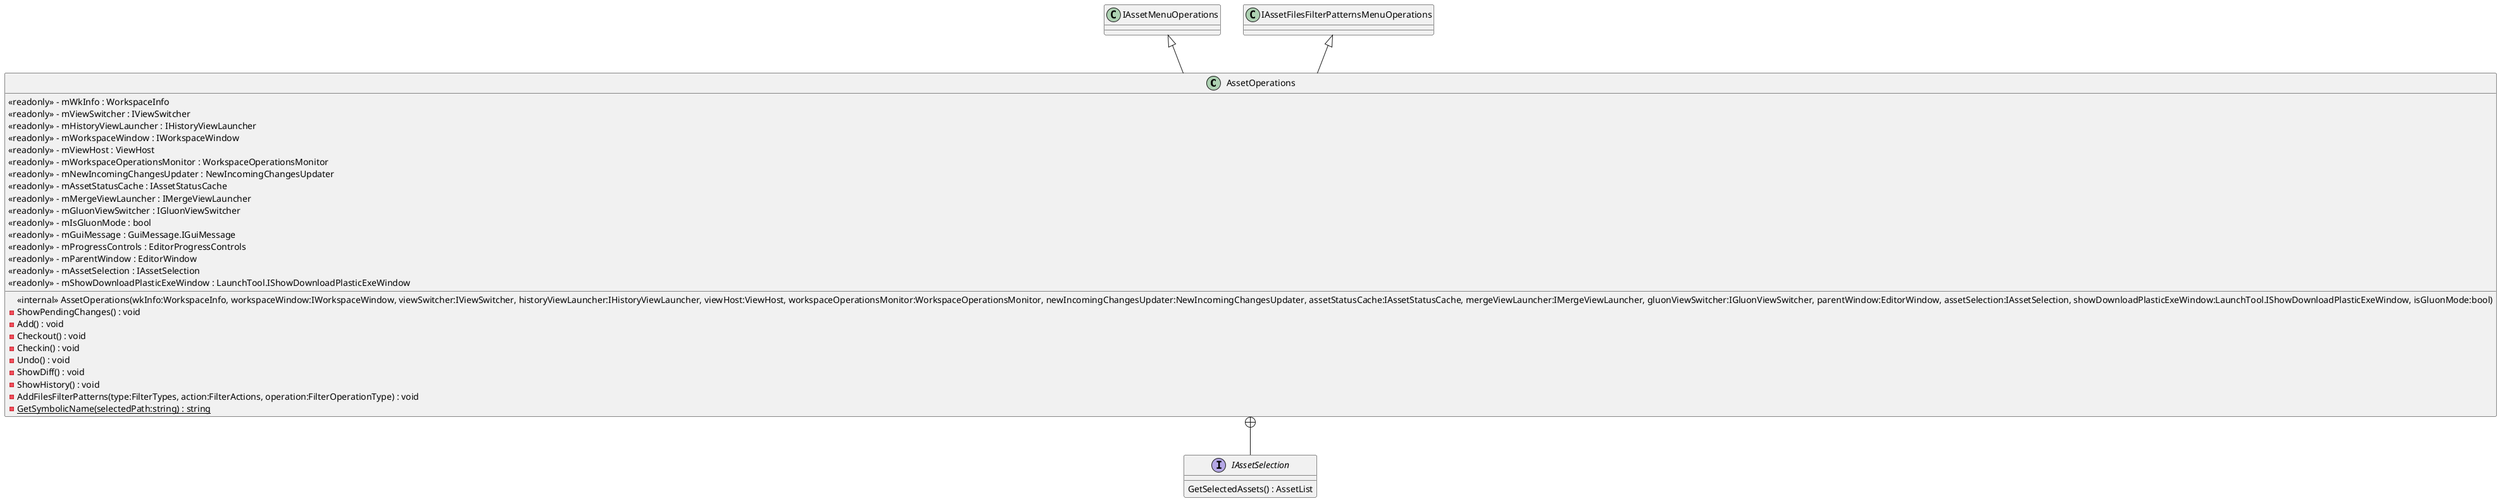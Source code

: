 @startuml
class AssetOperations {
    <<internal>> AssetOperations(wkInfo:WorkspaceInfo, workspaceWindow:IWorkspaceWindow, viewSwitcher:IViewSwitcher, historyViewLauncher:IHistoryViewLauncher, viewHost:ViewHost, workspaceOperationsMonitor:WorkspaceOperationsMonitor, newIncomingChangesUpdater:NewIncomingChangesUpdater, assetStatusCache:IAssetStatusCache, mergeViewLauncher:IMergeViewLauncher, gluonViewSwitcher:IGluonViewSwitcher, parentWindow:EditorWindow, assetSelection:IAssetSelection, showDownloadPlasticExeWindow:LaunchTool.IShowDownloadPlasticExeWindow, isGluonMode:bool)
    - ShowPendingChanges() : void
    - Add() : void
    - Checkout() : void
    - Checkin() : void
    - Undo() : void
    - ShowDiff() : void
    - ShowHistory() : void
    - AddFilesFilterPatterns(type:FilterTypes, action:FilterActions, operation:FilterOperationType) : void
    {static} - GetSymbolicName(selectedPath:string) : string
    <<readonly>> - mWkInfo : WorkspaceInfo
    <<readonly>> - mViewSwitcher : IViewSwitcher
    <<readonly>> - mHistoryViewLauncher : IHistoryViewLauncher
    <<readonly>> - mWorkspaceWindow : IWorkspaceWindow
    <<readonly>> - mViewHost : ViewHost
    <<readonly>> - mWorkspaceOperationsMonitor : WorkspaceOperationsMonitor
    <<readonly>> - mNewIncomingChangesUpdater : NewIncomingChangesUpdater
    <<readonly>> - mAssetStatusCache : IAssetStatusCache
    <<readonly>> - mMergeViewLauncher : IMergeViewLauncher
    <<readonly>> - mGluonViewSwitcher : IGluonViewSwitcher
    <<readonly>> - mIsGluonMode : bool
    <<readonly>> - mGuiMessage : GuiMessage.IGuiMessage
    <<readonly>> - mProgressControls : EditorProgressControls
    <<readonly>> - mParentWindow : EditorWindow
    <<readonly>> - mAssetSelection : IAssetSelection
    <<readonly>> - mShowDownloadPlasticExeWindow : LaunchTool.IShowDownloadPlasticExeWindow
}
interface IAssetSelection {
    GetSelectedAssets() : AssetList
}
IAssetMenuOperations <|-- AssetOperations
IAssetFilesFilterPatternsMenuOperations <|-- AssetOperations
AssetOperations +-- IAssetSelection
@enduml
